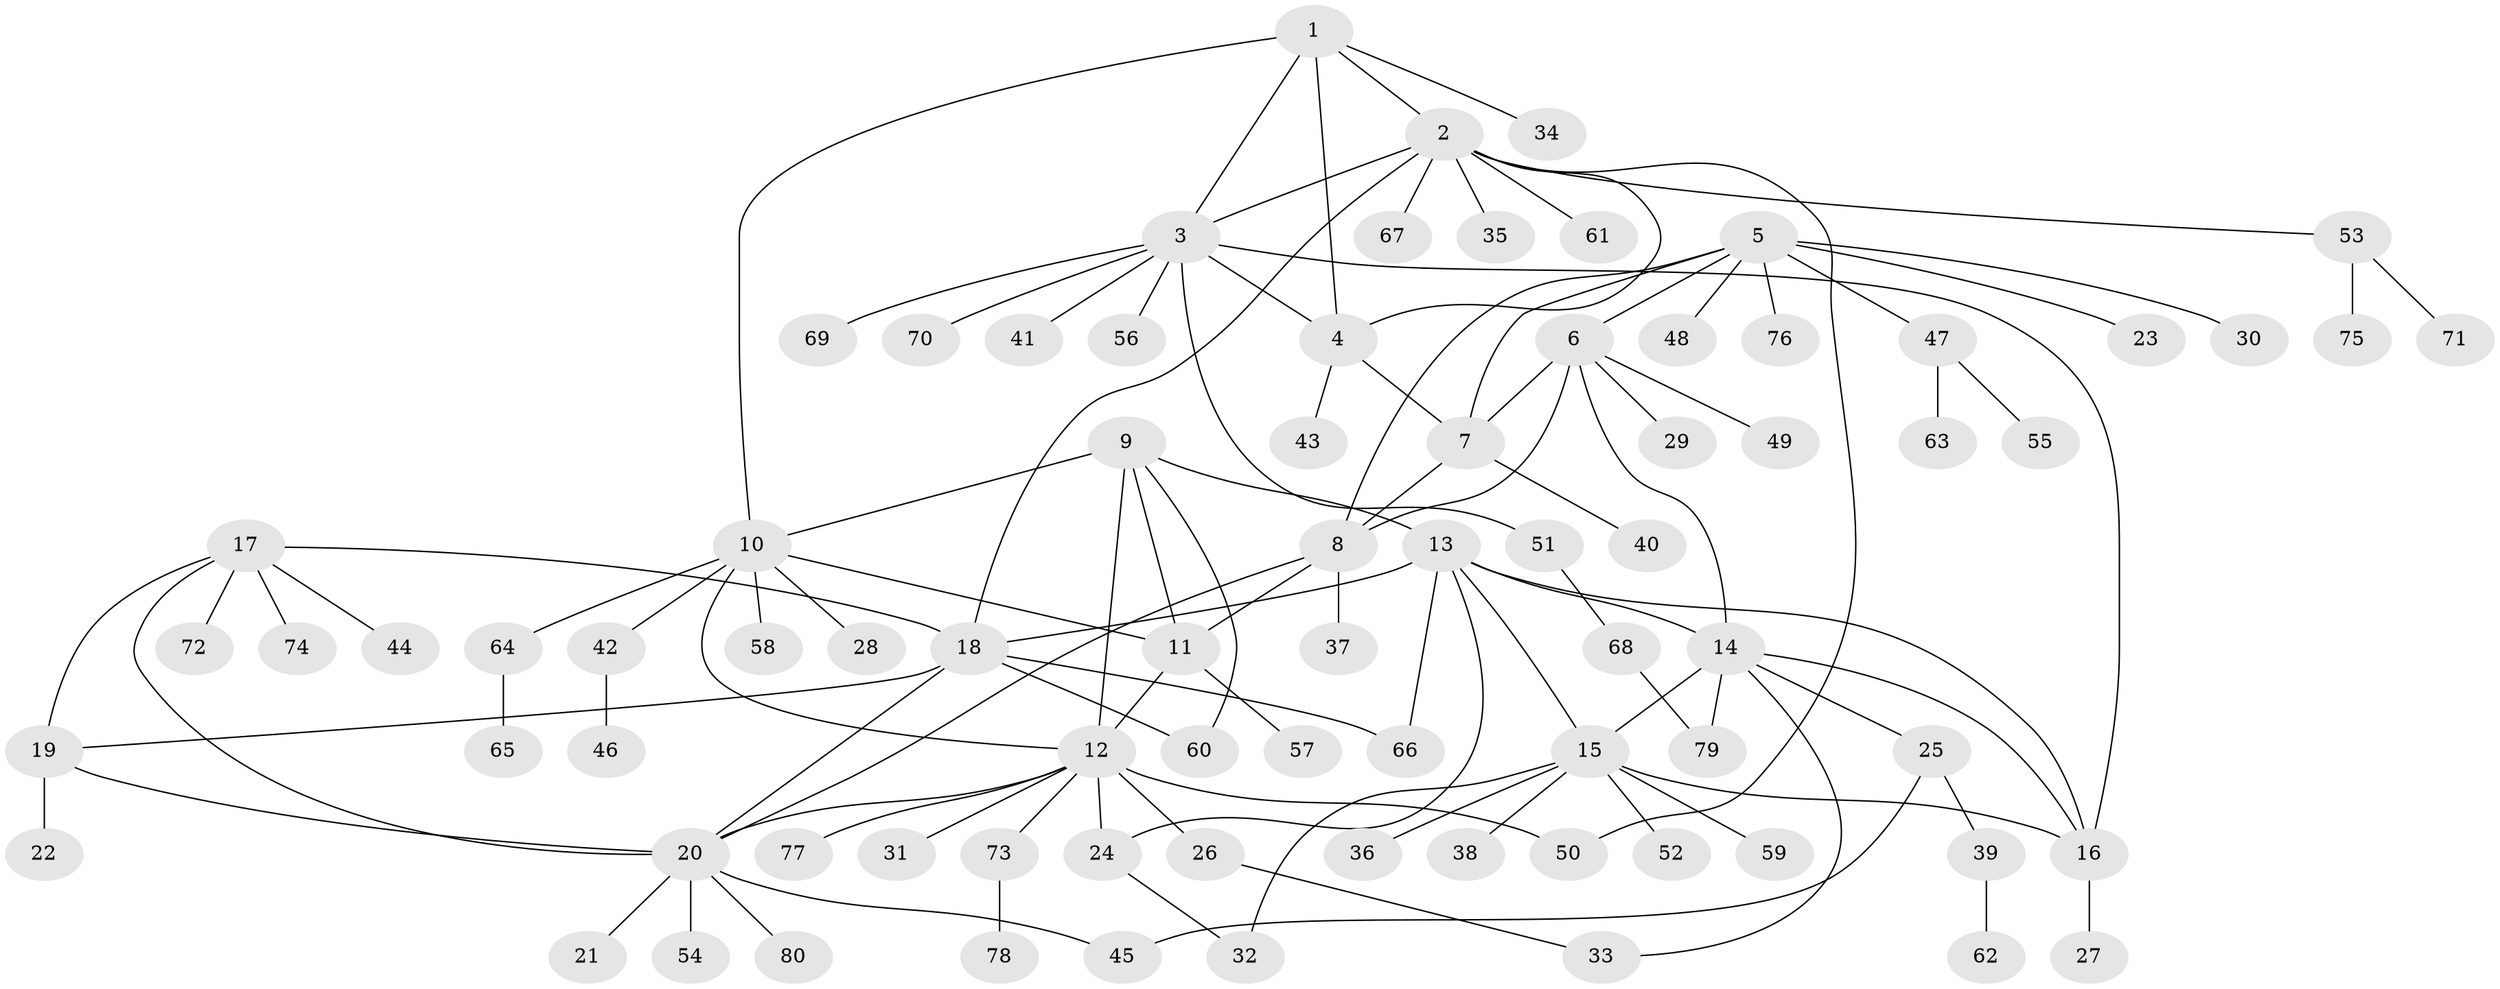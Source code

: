 // Generated by graph-tools (version 1.1) at 2025/02/03/09/25 03:02:52]
// undirected, 80 vertices, 108 edges
graph export_dot {
graph [start="1"]
  node [color=gray90,style=filled];
  1;
  2;
  3;
  4;
  5;
  6;
  7;
  8;
  9;
  10;
  11;
  12;
  13;
  14;
  15;
  16;
  17;
  18;
  19;
  20;
  21;
  22;
  23;
  24;
  25;
  26;
  27;
  28;
  29;
  30;
  31;
  32;
  33;
  34;
  35;
  36;
  37;
  38;
  39;
  40;
  41;
  42;
  43;
  44;
  45;
  46;
  47;
  48;
  49;
  50;
  51;
  52;
  53;
  54;
  55;
  56;
  57;
  58;
  59;
  60;
  61;
  62;
  63;
  64;
  65;
  66;
  67;
  68;
  69;
  70;
  71;
  72;
  73;
  74;
  75;
  76;
  77;
  78;
  79;
  80;
  1 -- 2;
  1 -- 3;
  1 -- 4;
  1 -- 10;
  1 -- 34;
  2 -- 3;
  2 -- 4;
  2 -- 18;
  2 -- 35;
  2 -- 50;
  2 -- 53;
  2 -- 61;
  2 -- 67;
  3 -- 4;
  3 -- 16;
  3 -- 41;
  3 -- 51;
  3 -- 56;
  3 -- 69;
  3 -- 70;
  4 -- 7;
  4 -- 43;
  5 -- 6;
  5 -- 7;
  5 -- 8;
  5 -- 23;
  5 -- 30;
  5 -- 47;
  5 -- 48;
  5 -- 76;
  6 -- 7;
  6 -- 8;
  6 -- 14;
  6 -- 29;
  6 -- 49;
  7 -- 8;
  7 -- 40;
  8 -- 11;
  8 -- 20;
  8 -- 37;
  9 -- 10;
  9 -- 11;
  9 -- 12;
  9 -- 13;
  9 -- 60;
  10 -- 11;
  10 -- 12;
  10 -- 28;
  10 -- 42;
  10 -- 58;
  10 -- 64;
  11 -- 12;
  11 -- 57;
  12 -- 20;
  12 -- 24;
  12 -- 26;
  12 -- 31;
  12 -- 50;
  12 -- 73;
  12 -- 77;
  13 -- 14;
  13 -- 15;
  13 -- 16;
  13 -- 18;
  13 -- 24;
  13 -- 66;
  14 -- 15;
  14 -- 16;
  14 -- 25;
  14 -- 33;
  14 -- 79;
  15 -- 16;
  15 -- 32;
  15 -- 36;
  15 -- 38;
  15 -- 52;
  15 -- 59;
  16 -- 27;
  17 -- 18;
  17 -- 19;
  17 -- 20;
  17 -- 44;
  17 -- 72;
  17 -- 74;
  18 -- 19;
  18 -- 20;
  18 -- 60;
  18 -- 66;
  19 -- 20;
  19 -- 22;
  20 -- 21;
  20 -- 45;
  20 -- 54;
  20 -- 80;
  24 -- 32;
  25 -- 39;
  25 -- 45;
  26 -- 33;
  39 -- 62;
  42 -- 46;
  47 -- 55;
  47 -- 63;
  51 -- 68;
  53 -- 71;
  53 -- 75;
  64 -- 65;
  68 -- 79;
  73 -- 78;
}
